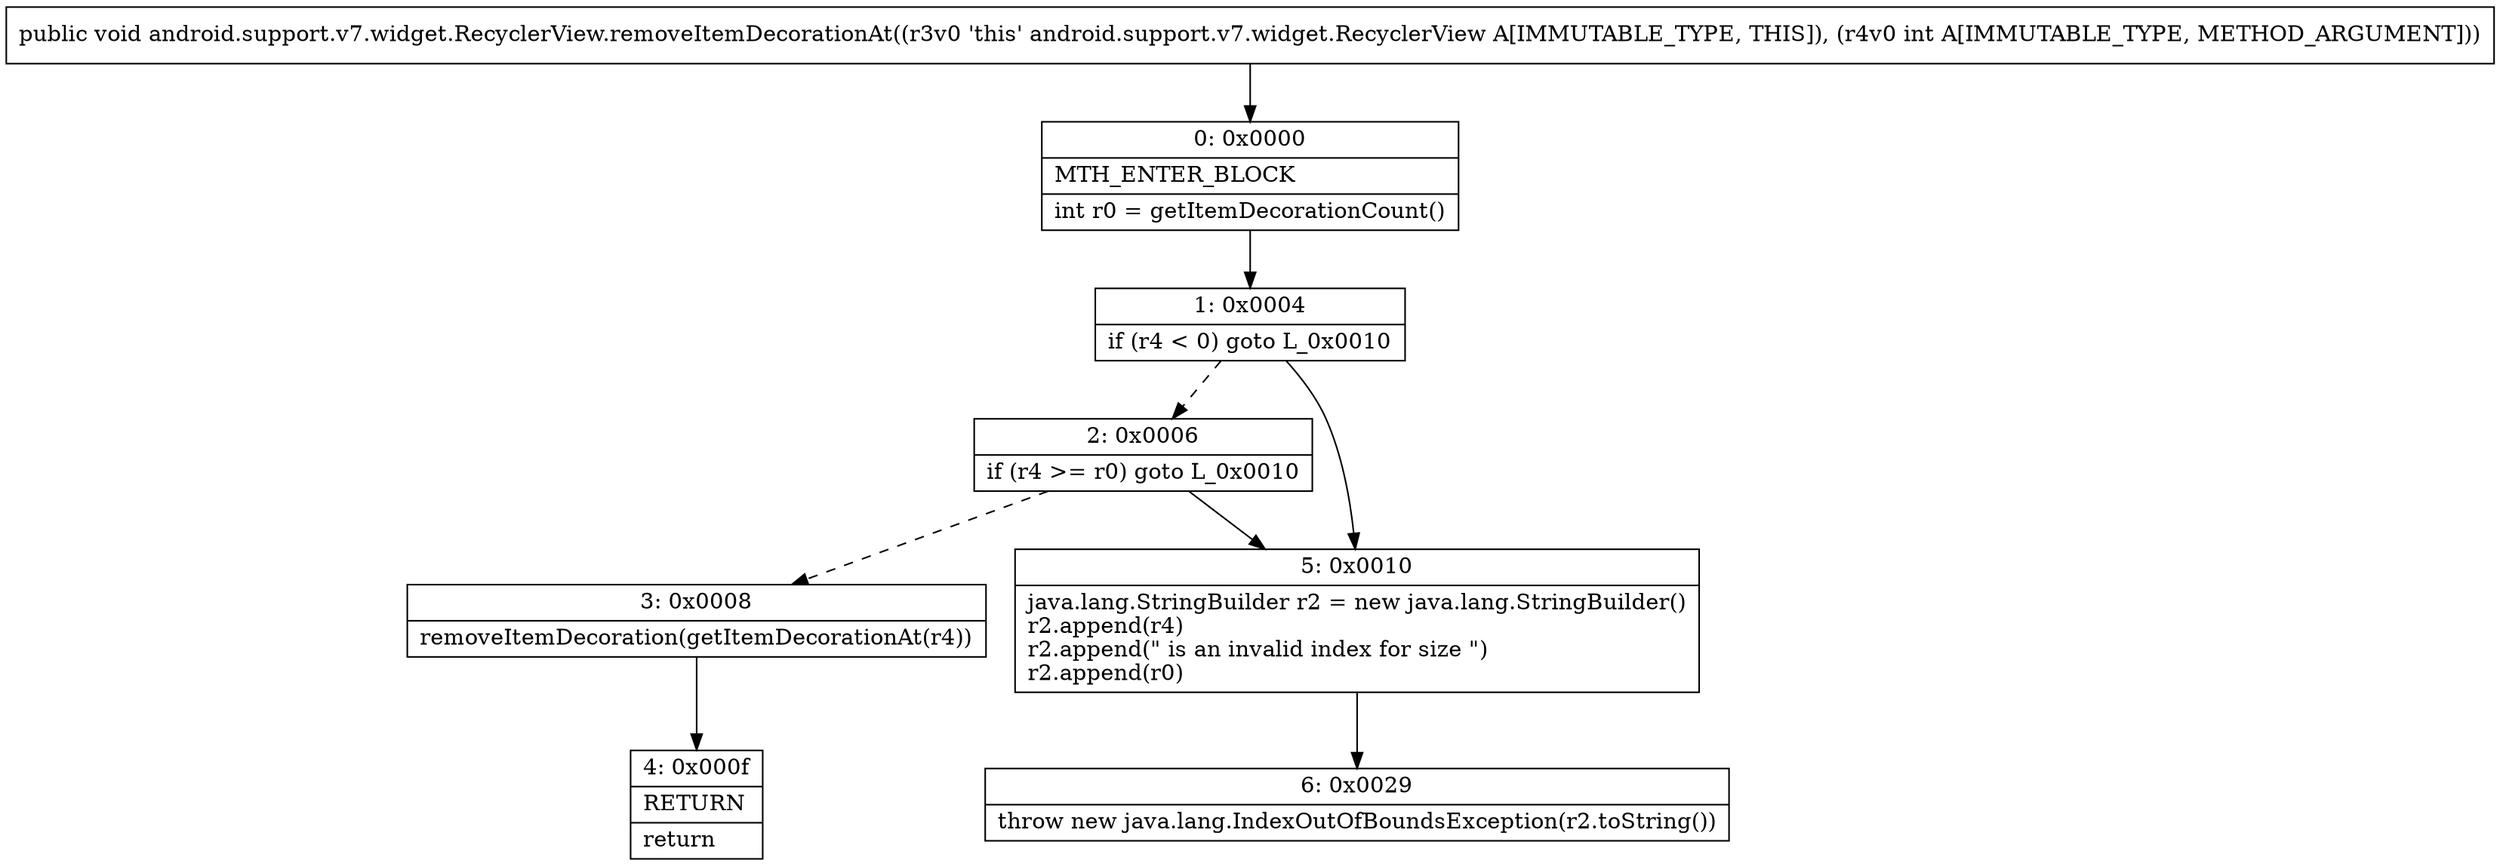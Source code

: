 digraph "CFG forandroid.support.v7.widget.RecyclerView.removeItemDecorationAt(I)V" {
Node_0 [shape=record,label="{0\:\ 0x0000|MTH_ENTER_BLOCK\l|int r0 = getItemDecorationCount()\l}"];
Node_1 [shape=record,label="{1\:\ 0x0004|if (r4 \< 0) goto L_0x0010\l}"];
Node_2 [shape=record,label="{2\:\ 0x0006|if (r4 \>= r0) goto L_0x0010\l}"];
Node_3 [shape=record,label="{3\:\ 0x0008|removeItemDecoration(getItemDecorationAt(r4))\l}"];
Node_4 [shape=record,label="{4\:\ 0x000f|RETURN\l|return\l}"];
Node_5 [shape=record,label="{5\:\ 0x0010|java.lang.StringBuilder r2 = new java.lang.StringBuilder()\lr2.append(r4)\lr2.append(\" is an invalid index for size \")\lr2.append(r0)\l}"];
Node_6 [shape=record,label="{6\:\ 0x0029|throw new java.lang.IndexOutOfBoundsException(r2.toString())\l}"];
MethodNode[shape=record,label="{public void android.support.v7.widget.RecyclerView.removeItemDecorationAt((r3v0 'this' android.support.v7.widget.RecyclerView A[IMMUTABLE_TYPE, THIS]), (r4v0 int A[IMMUTABLE_TYPE, METHOD_ARGUMENT])) }"];
MethodNode -> Node_0;
Node_0 -> Node_1;
Node_1 -> Node_2[style=dashed];
Node_1 -> Node_5;
Node_2 -> Node_3[style=dashed];
Node_2 -> Node_5;
Node_3 -> Node_4;
Node_5 -> Node_6;
}


